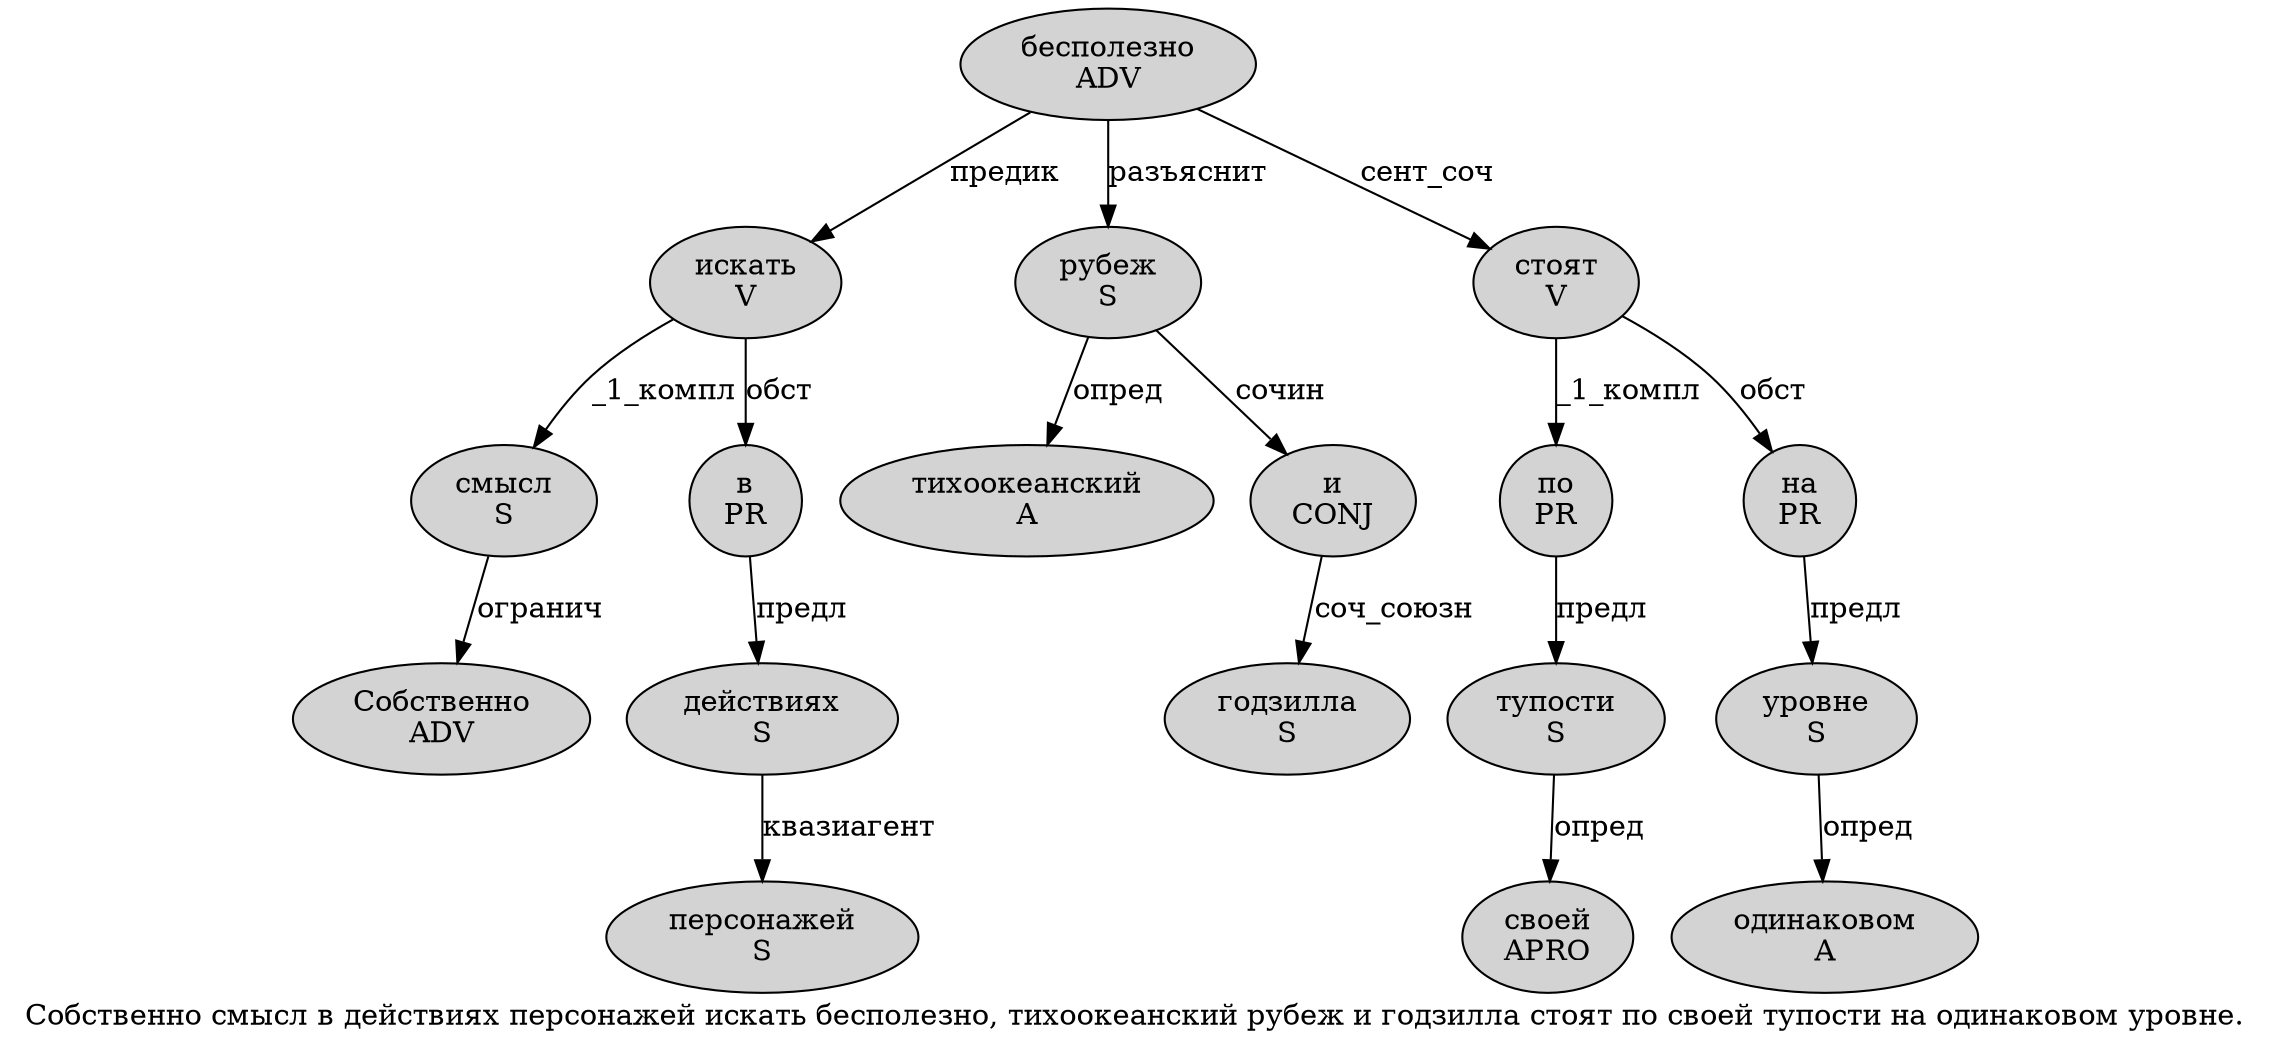 digraph SENTENCE_4999 {
	graph [label="Собственно смысл в действиях персонажей искать бесполезно, тихоокеанский рубеж и годзилла стоят по своей тупости на одинаковом уровне."]
	node [style=filled]
		0 [label="Собственно
ADV" color="" fillcolor=lightgray penwidth=1 shape=ellipse]
		1 [label="смысл
S" color="" fillcolor=lightgray penwidth=1 shape=ellipse]
		2 [label="в
PR" color="" fillcolor=lightgray penwidth=1 shape=ellipse]
		3 [label="действиях
S" color="" fillcolor=lightgray penwidth=1 shape=ellipse]
		4 [label="персонажей
S" color="" fillcolor=lightgray penwidth=1 shape=ellipse]
		5 [label="искать
V" color="" fillcolor=lightgray penwidth=1 shape=ellipse]
		6 [label="бесполезно
ADV" color="" fillcolor=lightgray penwidth=1 shape=ellipse]
		8 [label="тихоокеанский
A" color="" fillcolor=lightgray penwidth=1 shape=ellipse]
		9 [label="рубеж
S" color="" fillcolor=lightgray penwidth=1 shape=ellipse]
		10 [label="и
CONJ" color="" fillcolor=lightgray penwidth=1 shape=ellipse]
		11 [label="годзилла
S" color="" fillcolor=lightgray penwidth=1 shape=ellipse]
		12 [label="стоят
V" color="" fillcolor=lightgray penwidth=1 shape=ellipse]
		13 [label="по
PR" color="" fillcolor=lightgray penwidth=1 shape=ellipse]
		14 [label="своей
APRO" color="" fillcolor=lightgray penwidth=1 shape=ellipse]
		15 [label="тупости
S" color="" fillcolor=lightgray penwidth=1 shape=ellipse]
		16 [label="на
PR" color="" fillcolor=lightgray penwidth=1 shape=ellipse]
		17 [label="одинаковом
A" color="" fillcolor=lightgray penwidth=1 shape=ellipse]
		18 [label="уровне
S" color="" fillcolor=lightgray penwidth=1 shape=ellipse]
			1 -> 0 [label="огранич"]
			13 -> 15 [label="предл"]
			2 -> 3 [label="предл"]
			12 -> 13 [label="_1_компл"]
			12 -> 16 [label="обст"]
			18 -> 17 [label="опред"]
			6 -> 5 [label="предик"]
			6 -> 9 [label="разъяснит"]
			6 -> 12 [label="сент_соч"]
			5 -> 1 [label="_1_компл"]
			5 -> 2 [label="обст"]
			16 -> 18 [label="предл"]
			3 -> 4 [label="квазиагент"]
			15 -> 14 [label="опред"]
			9 -> 8 [label="опред"]
			9 -> 10 [label="сочин"]
			10 -> 11 [label="соч_союзн"]
}